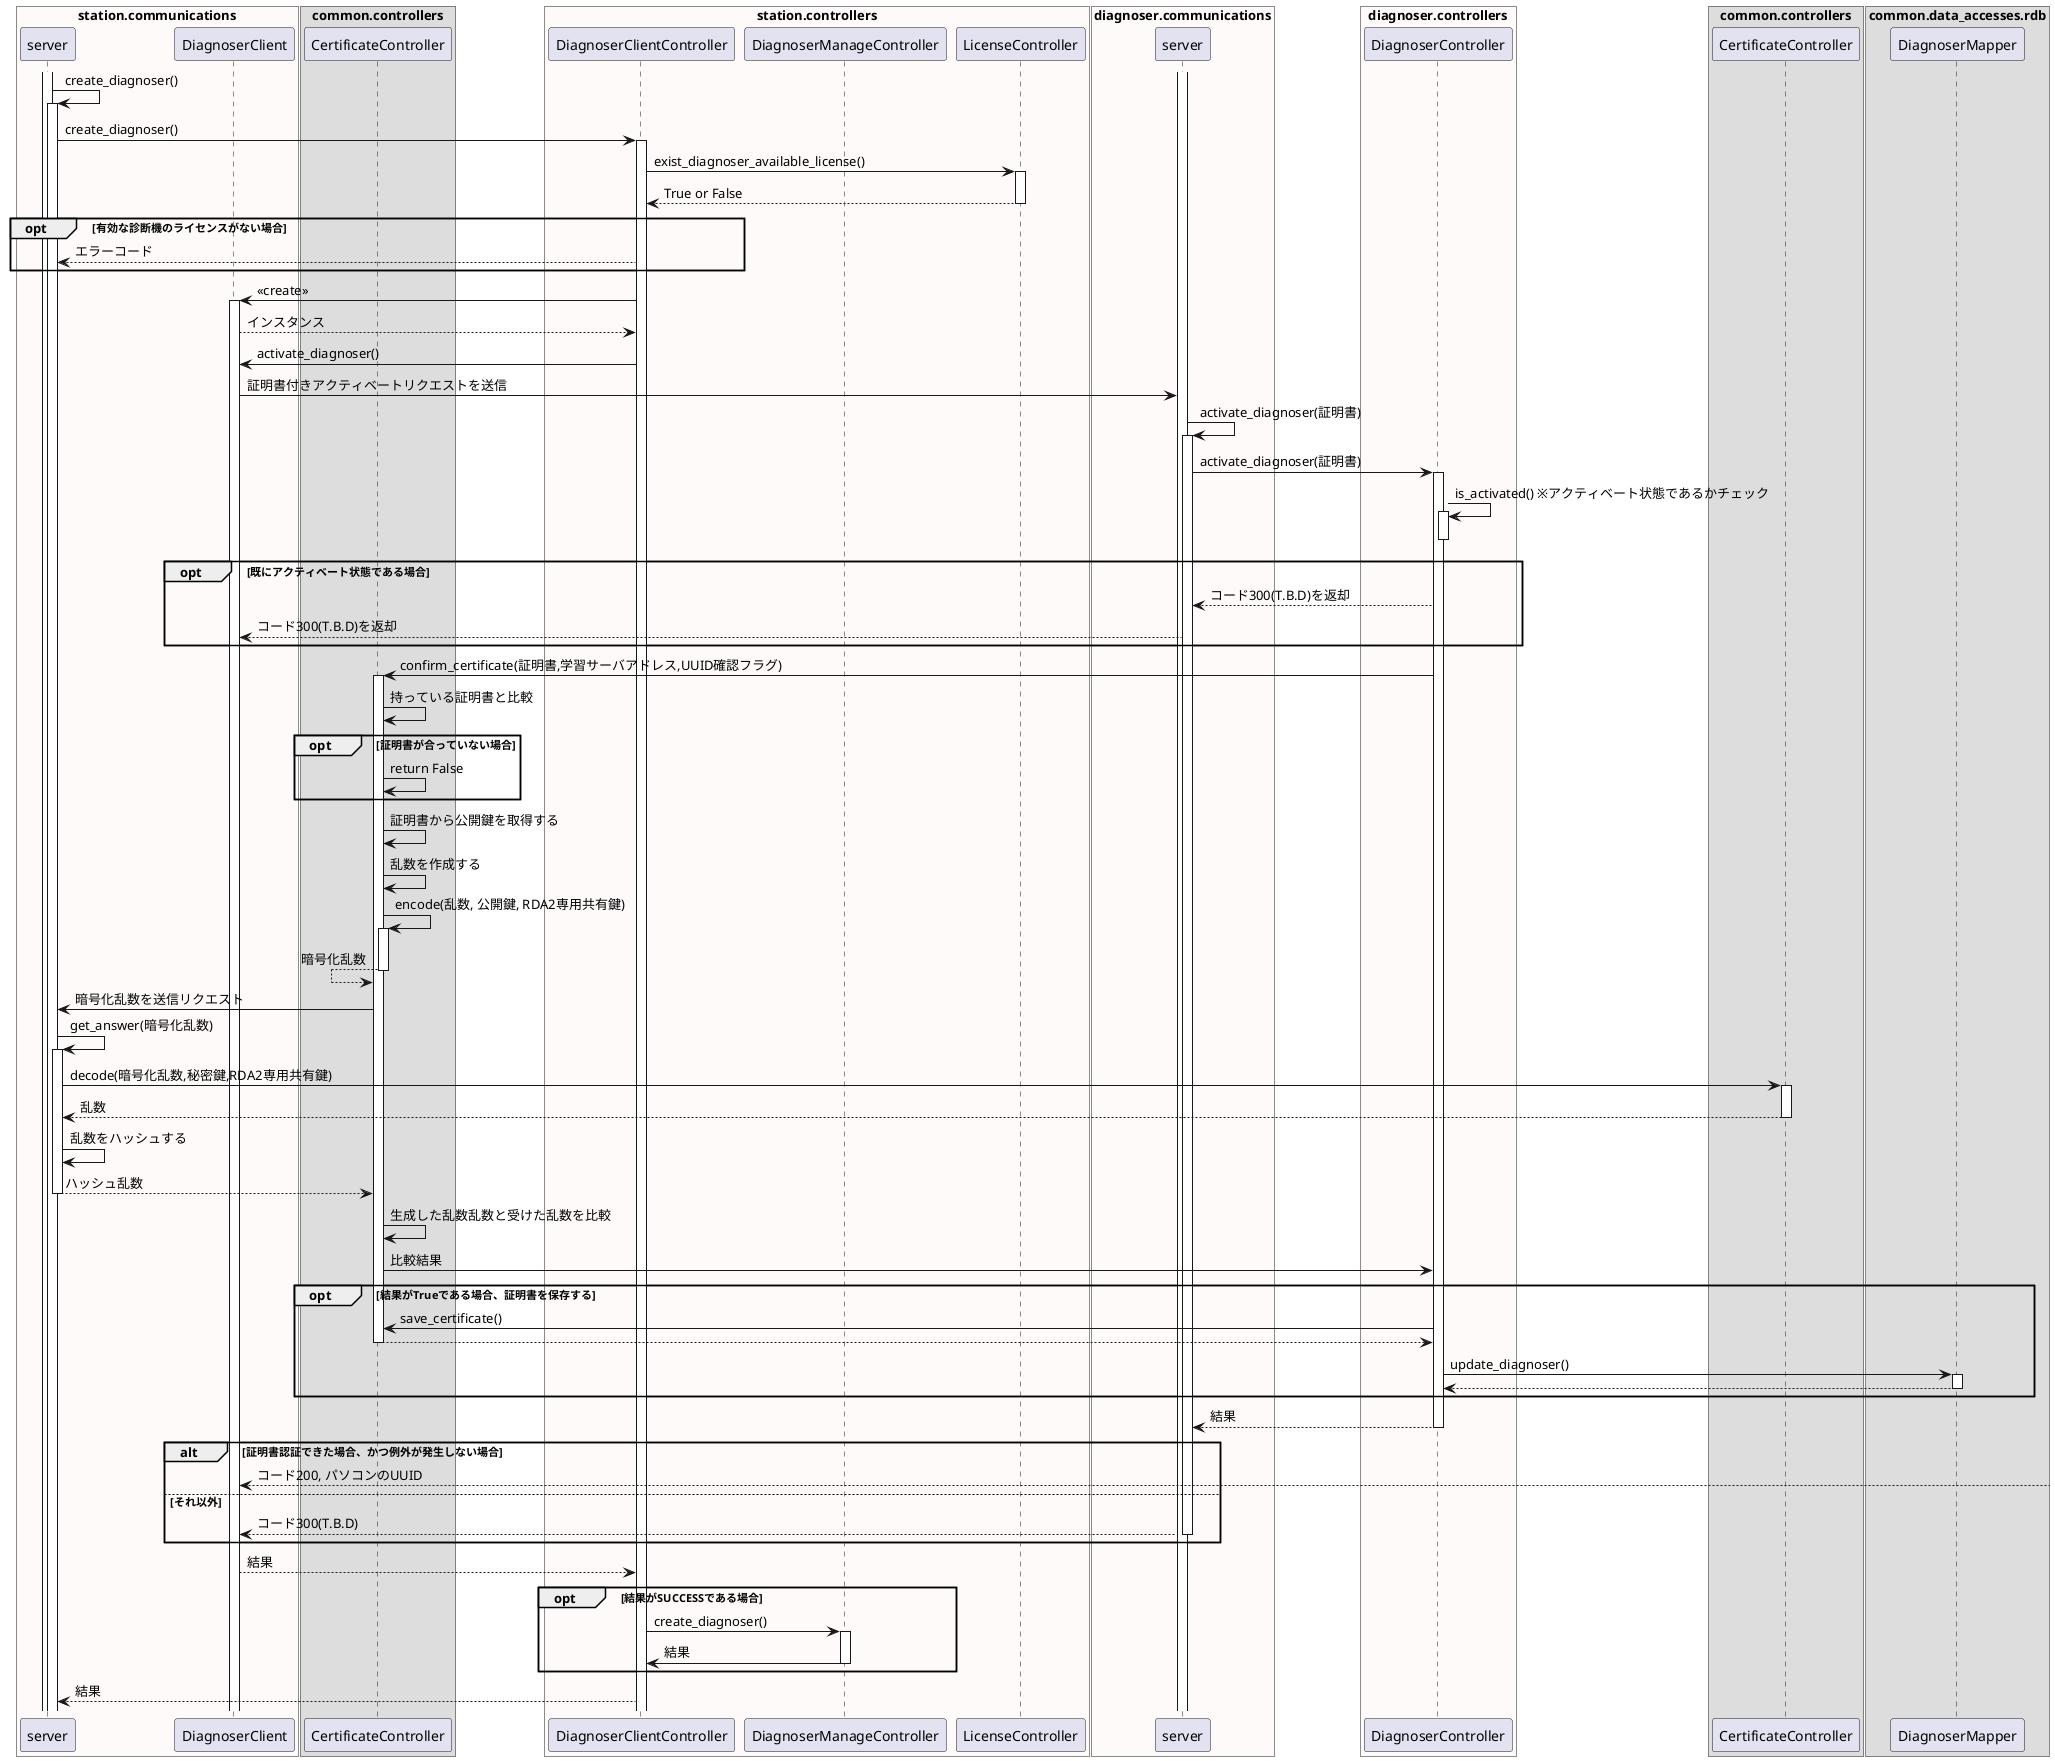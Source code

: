 
@startuml 診断機をアクティベートにする

box "station.communications" #Snow
    participant server as stationserver
    participant DiagnoserClient as diagnoserclient
end box

box "common.controllers"
    participant CertificateController as certificatecontroller
end box

box "station.controllers" #Snow
    participant DiagnoserClientController as diagnoserclientcontroller
    participant DiagnoserManageController as diagnosermanagecontroller
    participant LicenseController as licensecontroller
end box

box "diagnoser.communications" #Snow
    participant server as diagnoserserver
end box

box "diagnoser.controllers" #Snow
    participant DiagnoserController as diagnosercontroller
end box
box "common.controllers"
    participant "CertificateController" as certificatecontroller2
end box

box "common.data_accesses.rdb"
    participant DiagnoserMapper as diagnosermapper
end box

activate stationserver
activate diagnoserserver
stationserver -> stationserver: create_diagnoser()
activate stationserver
stationserver -> diagnoserclientcontroller: create_diagnoser()
activate diagnoserclientcontroller
    diagnoserclientcontroller -> licensecontroller: exist_diagnoser_available_license()
    activate licensecontroller
        licensecontroller --> diagnoserclientcontroller: True or False
        deactivate licensecontroller
        opt 有効な診断機のライセンスがない場合
            stationserver <-- diagnoserclientcontroller: エラーコード
        end opt
    deactivate licensecontroller
    diagnoserclientcontroller -> diagnoserclient: <<create>>
    activate diagnoserclient
        diagnoserclient --> diagnoserclientcontroller: インスタンス
    diagnoserclientcontroller -> diagnoserclient: activate_diagnoser()
    diagnoserclient -> diagnoserserver: 証明書付きアクティベートリクエストを送信
    diagnoserserver -> diagnoserserver: activate_diagnoser(証明書)
    activate diagnoserserver
    diagnoserserver -> diagnosercontroller: activate_diagnoser(証明書)
    activate diagnosercontroller
    diagnosercontroller -> diagnosercontroller: is_activated() ※アクティベート状態であるかチェック
    activate diagnosercontroller

    deactivate diagnosercontroller

    opt 既にアクティベート状態である場合
        diagnoserserver <-- diagnosercontroller: コード300(T.B.D)を返却
        diagnoserclient <-- diagnoserserver: コード300(T.B.D)を返却
    end opt

diagnosercontroller -> certificatecontroller: confirm_certificate(証明書,学習サーバアドレス,UUID確認フラグ)
activate certificatecontroller
certificatecontroller -> certificatecontroller: 持っている証明書と比較
opt 証明書が合っていない場合
    certificatecontroller -> certificatecontroller: return False
end opt
certificatecontroller -> certificatecontroller: 証明書から公開鍵を取得する
certificatecontroller -> certificatecontroller: 乱数を作成する
certificatecontroller -> certificatecontroller: encode(乱数, 公開鍵, RDA2専用共有鍵)
activate certificatecontroller
    certificatecontroller <-- certificatecontroller: 暗号化乱数
deactivate certificatecontroller
certificatecontroller -> stationserver: 暗号化乱数を送信リクエスト
stationserver -> stationserver: get_answer(暗号化乱数)
activate stationserver
    stationserver -> certificatecontroller2: decode(暗号化乱数,秘密鍵,RDA2専用共有鍵)
activate certificatecontroller2
    stationserver <-- certificatecontroller2: 乱数
deactivate certificatecontroller2
stationserver -> stationserver: 乱数をハッシュする
certificatecontroller <-- stationserver: ハッシュ乱数
deactivate stationserver
certificatecontroller -> certificatecontroller: 生成した乱数乱数と受けた乱数を比較
certificatecontroller -> diagnosercontroller: 比較結果
opt 結果がTrueである場合、証明書を保存する
diagnosercontroller -> certificatecontroller: save_certificate()
certificatecontroller --> diagnosercontroller:
deactivate certificatecontroller
diagnosercontroller -> diagnosermapper: update_diagnoser()
activate diagnosermapper
diagnosercontroller <-- diagnosermapper: 
deactivate diagnosermapper
deactivate certificatecontroller
end opt

diagnoserserver <-- diagnosercontroller: 結果
deactivate diagnosercontroller

alt 証明書認証できた場合、かつ例外が発生しない場合
    diagnoserclient <-- : コード200, パソコンのUUID
else それ以外
    diagnoserclient <-- diagnoserserver: コード300(T.B.D)
    deactivate diagnoserserver
end alt

diagnoserclient --> diagnoserclientcontroller: 結果

opt 結果がSUCCESSである場合
    diagnoserclientcontroller -> diagnosermanagecontroller: create_diagnoser()
    activate diagnosermanagecontroller
    diagnoserclientcontroller <- diagnosermanagecontroller: 結果
    deactivate diagnosermanagecontroller
end
stationserver <-- diagnoserclientcontroller: 結果
@enduml


